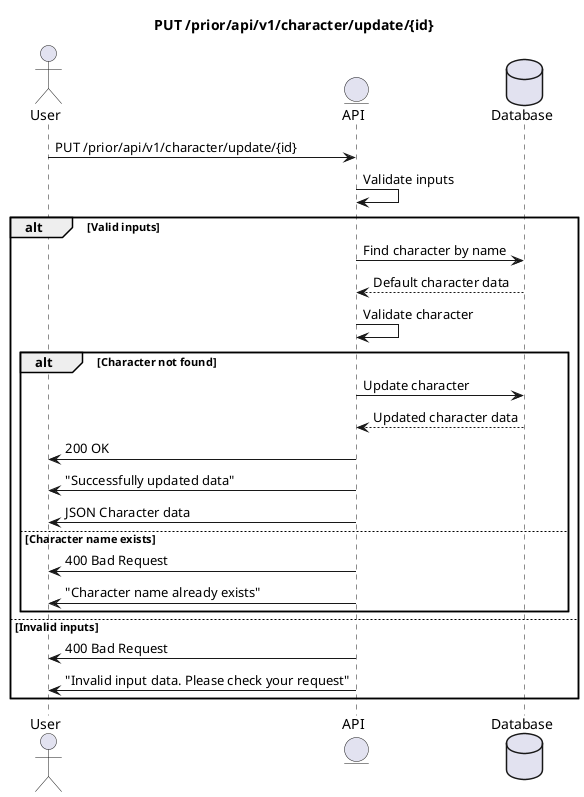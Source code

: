 @startuml
'https://plantuml.com/sequence-diagram
title PUT /prior/api/v1/character/update/{id}

actor User as u
entity API as a
database Database as d

u->a : PUT /prior/api/v1/character/update/{id}
a->a : Validate inputs

alt Valid inputs
    a->d : Find character by name
    d-->a : Default character data
    a->a : Validate character

    alt Character not found
        a->d : Update character
        d-->a : Updated character data
        a->u : 200 OK
        a->u : "Successfully updated data"
        a->u : JSON Character data
    else Character name exists
        a->u : 400 Bad Request
        a->u : "Character name already exists"
    end
else Invalid inputs
    a->u : 400 Bad Request
    a->u : "Invalid input data. Please check your request"
end

@enduml

